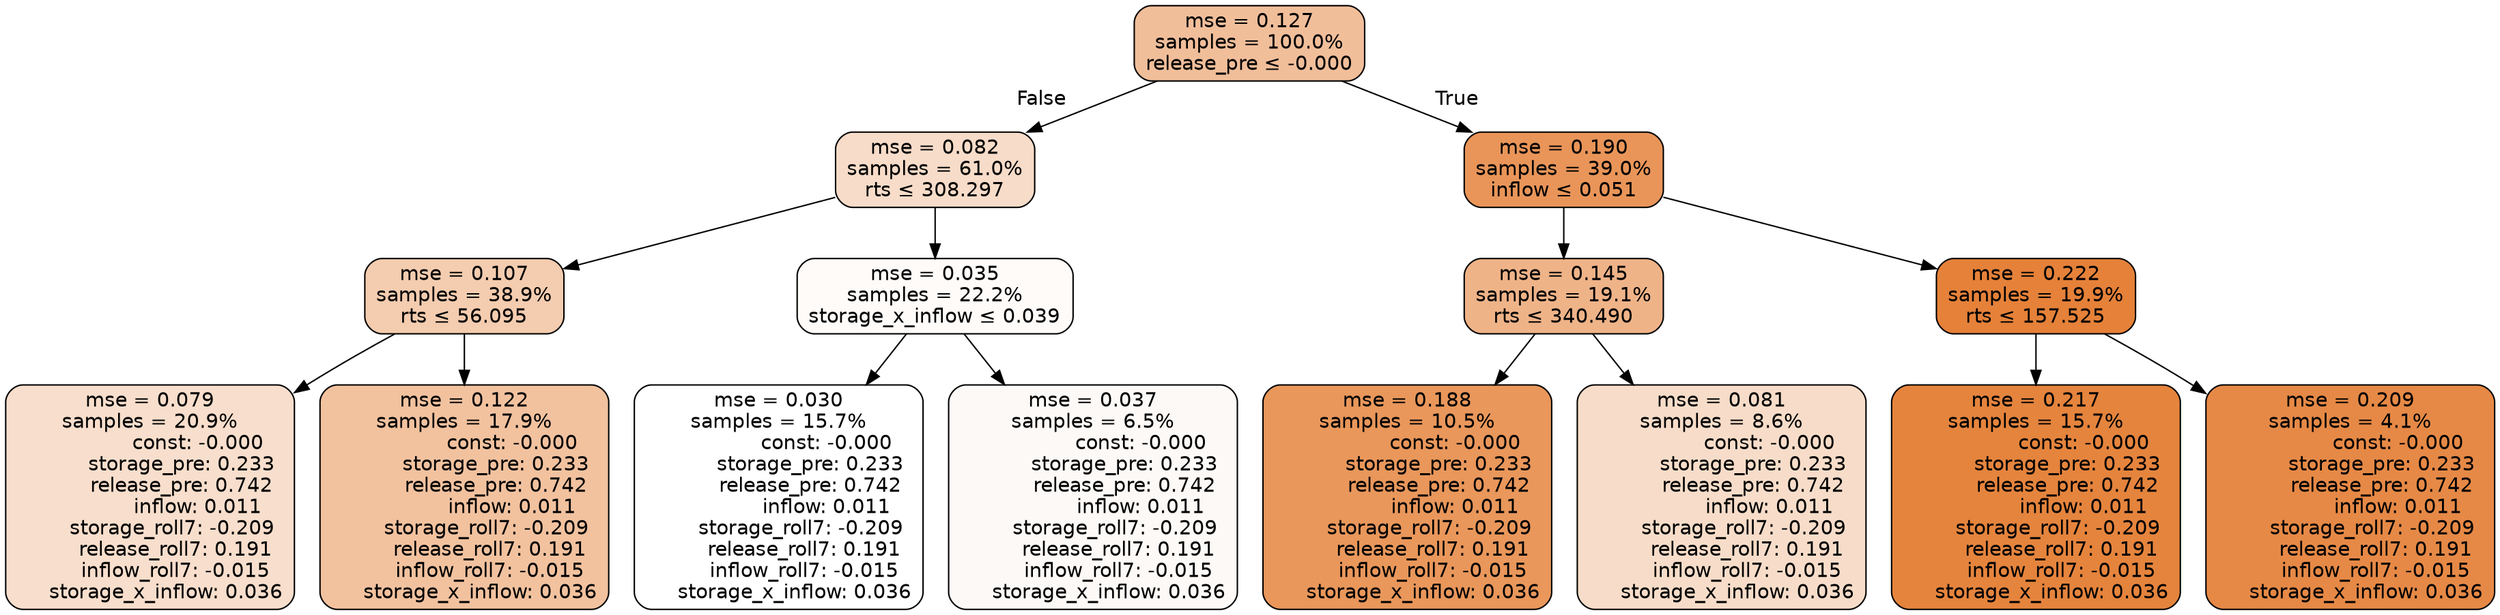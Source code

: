digraph tree {
node [shape=rectangle, style="filled, rounded", color="black", fontname=helvetica] ;
edge [fontname=helvetica] ;
	"0" [label="mse = 0.127
samples = 100.0%
release_pre &le; -0.000", fillcolor="#f1be9a"]
	"1" [label="mse = 0.082
samples = 61.0%
rts &le; 308.297", fillcolor="#f7dcc9"]
	"2" [label="mse = 0.107
samples = 38.9%
rts &le; 56.095", fillcolor="#f4ccaf"]
	"3" [label="mse = 0.079
samples = 20.9%
               const: -0.000
          storage_pre: 0.233
          release_pre: 0.742
               inflow: 0.011
       storage_roll7: -0.209
        release_roll7: 0.191
        inflow_roll7: -0.015
     storage_x_inflow: 0.036", fillcolor="#f8decc"]
	"4" [label="mse = 0.122
samples = 17.9%
               const: -0.000
          storage_pre: 0.233
          release_pre: 0.742
               inflow: 0.011
       storage_roll7: -0.209
        release_roll7: 0.191
        inflow_roll7: -0.015
     storage_x_inflow: 0.036", fillcolor="#f2c29f"]
	"5" [label="mse = 0.035
samples = 22.2%
storage_x_inflow &le; 0.039", fillcolor="#fefbf9"]
	"6" [label="mse = 0.030
samples = 15.7%
               const: -0.000
          storage_pre: 0.233
          release_pre: 0.742
               inflow: 0.011
       storage_roll7: -0.209
        release_roll7: 0.191
        inflow_roll7: -0.015
     storage_x_inflow: 0.036", fillcolor="#ffffff"]
	"7" [label="mse = 0.037
samples = 6.5%
               const: -0.000
          storage_pre: 0.233
          release_pre: 0.742
               inflow: 0.011
       storage_roll7: -0.209
        release_roll7: 0.191
        inflow_roll7: -0.015
     storage_x_inflow: 0.036", fillcolor="#fdf9f6"]
	"8" [label="mse = 0.190
samples = 39.0%
inflow &le; 0.051", fillcolor="#e99559"]
	"9" [label="mse = 0.145
samples = 19.1%
rts &le; 340.490", fillcolor="#efb388"]
	"10" [label="mse = 0.188
samples = 10.5%
               const: -0.000
          storage_pre: 0.233
          release_pre: 0.742
               inflow: 0.011
       storage_roll7: -0.209
        release_roll7: 0.191
        inflow_roll7: -0.015
     storage_x_inflow: 0.036", fillcolor="#e9975b"]
	"11" [label="mse = 0.081
samples = 8.6%
               const: -0.000
          storage_pre: 0.233
          release_pre: 0.742
               inflow: 0.011
       storage_roll7: -0.209
        release_roll7: 0.191
        inflow_roll7: -0.015
     storage_x_inflow: 0.036", fillcolor="#f7ddc9"]
	"12" [label="mse = 0.222
samples = 19.9%
rts &le; 157.525", fillcolor="#e58139"]
	"13" [label="mse = 0.217
samples = 15.7%
               const: -0.000
          storage_pre: 0.233
          release_pre: 0.742
               inflow: 0.011
       storage_roll7: -0.209
        release_roll7: 0.191
        inflow_roll7: -0.015
     storage_x_inflow: 0.036", fillcolor="#e5843d"]
	"14" [label="mse = 0.209
samples = 4.1%
               const: -0.000
          storage_pre: 0.233
          release_pre: 0.742
               inflow: 0.011
       storage_roll7: -0.209
        release_roll7: 0.191
        inflow_roll7: -0.015
     storage_x_inflow: 0.036", fillcolor="#e68946"]

	"0" -> "1" [labeldistance=2.5, labelangle=45, headlabel="False"]
	"1" -> "2"
	"2" -> "3"
	"2" -> "4"
	"1" -> "5"
	"5" -> "6"
	"5" -> "7"
	"0" -> "8" [labeldistance=2.5, labelangle=-45, headlabel="True"]
	"8" -> "9"
	"9" -> "10"
	"9" -> "11"
	"8" -> "12"
	"12" -> "13"
	"12" -> "14"
}